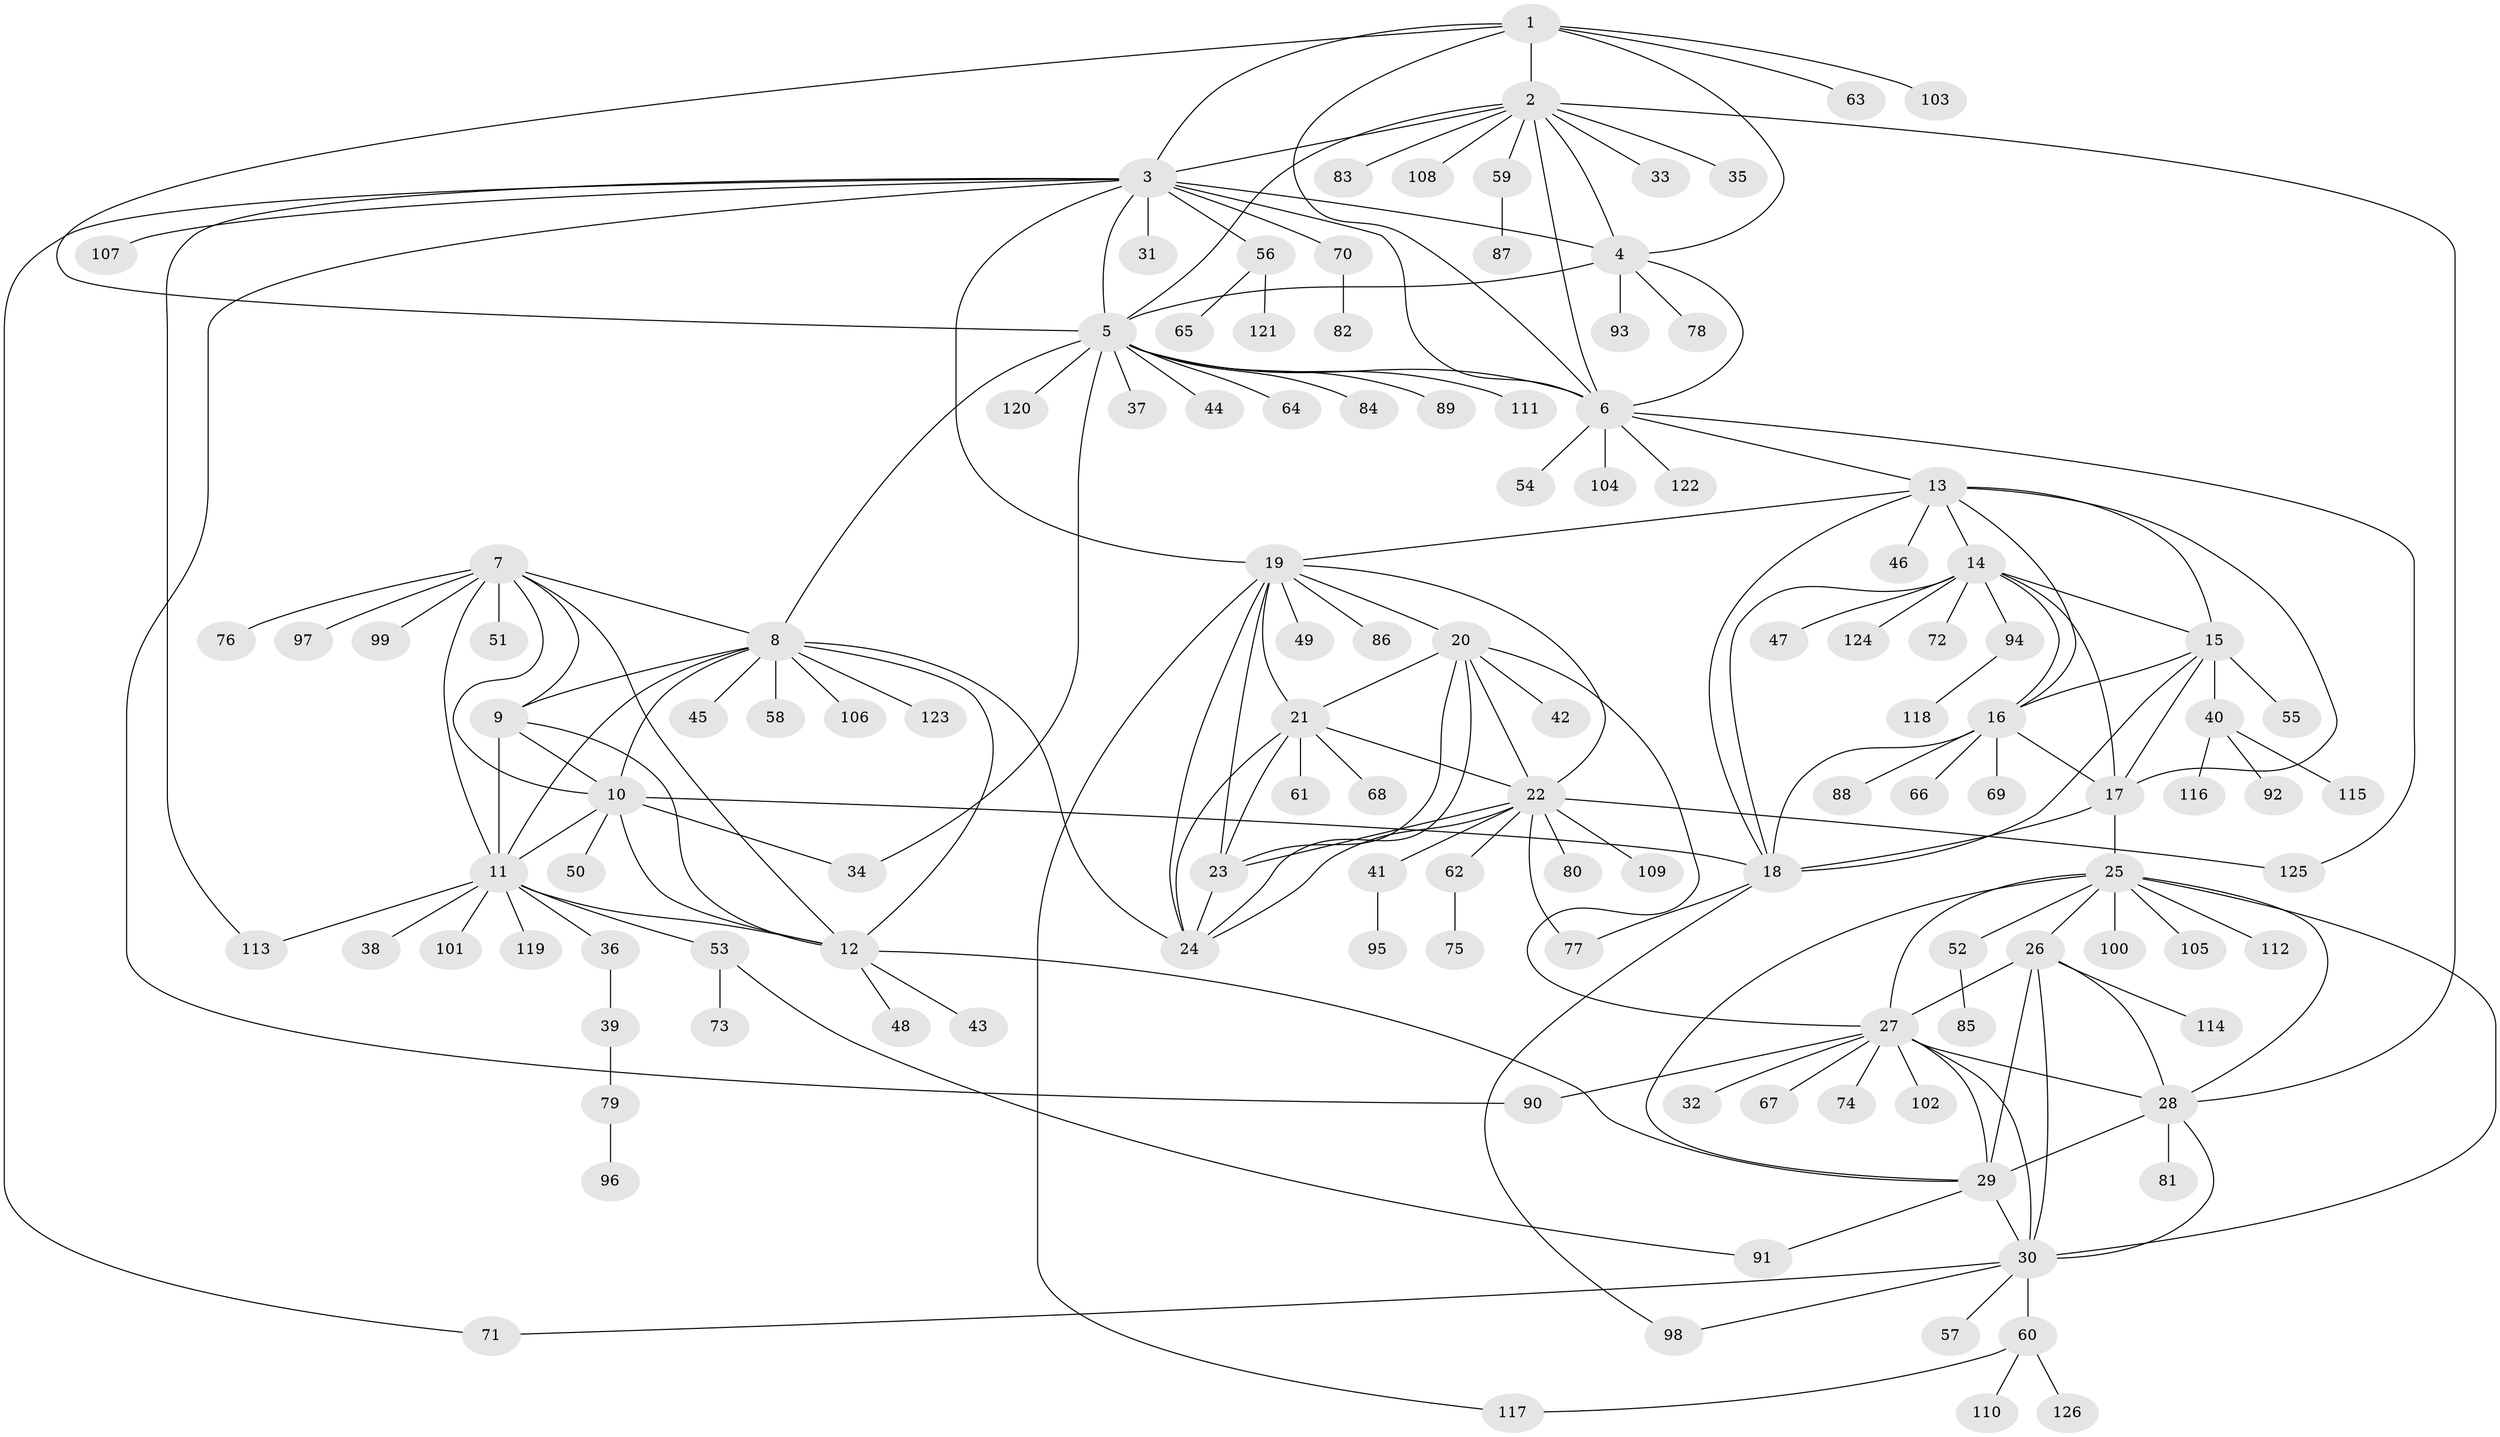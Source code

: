 // Generated by graph-tools (version 1.1) at 2025/11/02/27/25 16:11:29]
// undirected, 126 vertices, 190 edges
graph export_dot {
graph [start="1"]
  node [color=gray90,style=filled];
  1;
  2;
  3;
  4;
  5;
  6;
  7;
  8;
  9;
  10;
  11;
  12;
  13;
  14;
  15;
  16;
  17;
  18;
  19;
  20;
  21;
  22;
  23;
  24;
  25;
  26;
  27;
  28;
  29;
  30;
  31;
  32;
  33;
  34;
  35;
  36;
  37;
  38;
  39;
  40;
  41;
  42;
  43;
  44;
  45;
  46;
  47;
  48;
  49;
  50;
  51;
  52;
  53;
  54;
  55;
  56;
  57;
  58;
  59;
  60;
  61;
  62;
  63;
  64;
  65;
  66;
  67;
  68;
  69;
  70;
  71;
  72;
  73;
  74;
  75;
  76;
  77;
  78;
  79;
  80;
  81;
  82;
  83;
  84;
  85;
  86;
  87;
  88;
  89;
  90;
  91;
  92;
  93;
  94;
  95;
  96;
  97;
  98;
  99;
  100;
  101;
  102;
  103;
  104;
  105;
  106;
  107;
  108;
  109;
  110;
  111;
  112;
  113;
  114;
  115;
  116;
  117;
  118;
  119;
  120;
  121;
  122;
  123;
  124;
  125;
  126;
  1 -- 2;
  1 -- 3;
  1 -- 4;
  1 -- 5;
  1 -- 6;
  1 -- 63;
  1 -- 103;
  2 -- 3;
  2 -- 4;
  2 -- 5;
  2 -- 6;
  2 -- 28;
  2 -- 33;
  2 -- 35;
  2 -- 59;
  2 -- 83;
  2 -- 108;
  3 -- 4;
  3 -- 5;
  3 -- 6;
  3 -- 19;
  3 -- 31;
  3 -- 56;
  3 -- 70;
  3 -- 71;
  3 -- 90;
  3 -- 107;
  3 -- 113;
  4 -- 5;
  4 -- 6;
  4 -- 78;
  4 -- 93;
  5 -- 6;
  5 -- 8;
  5 -- 34;
  5 -- 37;
  5 -- 44;
  5 -- 64;
  5 -- 84;
  5 -- 89;
  5 -- 111;
  5 -- 120;
  6 -- 13;
  6 -- 54;
  6 -- 104;
  6 -- 122;
  6 -- 125;
  7 -- 8;
  7 -- 9;
  7 -- 10;
  7 -- 11;
  7 -- 12;
  7 -- 51;
  7 -- 76;
  7 -- 97;
  7 -- 99;
  8 -- 9;
  8 -- 10;
  8 -- 11;
  8 -- 12;
  8 -- 24;
  8 -- 45;
  8 -- 58;
  8 -- 106;
  8 -- 123;
  9 -- 10;
  9 -- 11;
  9 -- 12;
  10 -- 11;
  10 -- 12;
  10 -- 18;
  10 -- 34;
  10 -- 50;
  11 -- 12;
  11 -- 36;
  11 -- 38;
  11 -- 53;
  11 -- 101;
  11 -- 113;
  11 -- 119;
  12 -- 29;
  12 -- 43;
  12 -- 48;
  13 -- 14;
  13 -- 15;
  13 -- 16;
  13 -- 17;
  13 -- 18;
  13 -- 19;
  13 -- 46;
  14 -- 15;
  14 -- 16;
  14 -- 17;
  14 -- 18;
  14 -- 47;
  14 -- 72;
  14 -- 94;
  14 -- 124;
  15 -- 16;
  15 -- 17;
  15 -- 18;
  15 -- 40;
  15 -- 55;
  16 -- 17;
  16 -- 18;
  16 -- 66;
  16 -- 69;
  16 -- 88;
  17 -- 18;
  17 -- 25;
  18 -- 77;
  18 -- 98;
  19 -- 20;
  19 -- 21;
  19 -- 22;
  19 -- 23;
  19 -- 24;
  19 -- 49;
  19 -- 86;
  19 -- 117;
  20 -- 21;
  20 -- 22;
  20 -- 23;
  20 -- 24;
  20 -- 27;
  20 -- 42;
  21 -- 22;
  21 -- 23;
  21 -- 24;
  21 -- 61;
  21 -- 68;
  22 -- 23;
  22 -- 24;
  22 -- 41;
  22 -- 62;
  22 -- 77;
  22 -- 80;
  22 -- 109;
  22 -- 125;
  23 -- 24;
  25 -- 26;
  25 -- 27;
  25 -- 28;
  25 -- 29;
  25 -- 30;
  25 -- 52;
  25 -- 100;
  25 -- 105;
  25 -- 112;
  26 -- 27;
  26 -- 28;
  26 -- 29;
  26 -- 30;
  26 -- 114;
  27 -- 28;
  27 -- 29;
  27 -- 30;
  27 -- 32;
  27 -- 67;
  27 -- 74;
  27 -- 90;
  27 -- 102;
  28 -- 29;
  28 -- 30;
  28 -- 81;
  29 -- 30;
  29 -- 91;
  30 -- 57;
  30 -- 60;
  30 -- 71;
  30 -- 98;
  36 -- 39;
  39 -- 79;
  40 -- 92;
  40 -- 115;
  40 -- 116;
  41 -- 95;
  52 -- 85;
  53 -- 73;
  53 -- 91;
  56 -- 65;
  56 -- 121;
  59 -- 87;
  60 -- 110;
  60 -- 117;
  60 -- 126;
  62 -- 75;
  70 -- 82;
  79 -- 96;
  94 -- 118;
}
